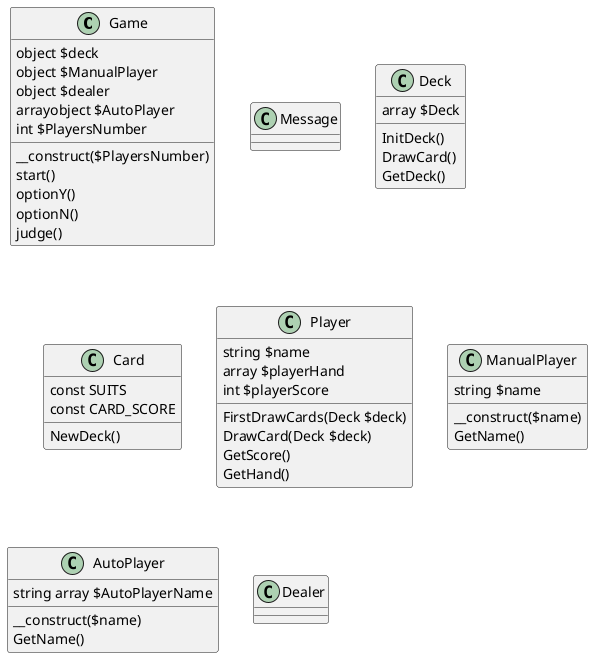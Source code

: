 @startuml Blackjack
class Game {
  object $deck
  object $ManualPlayer
  object $dealer
  arrayobject $AutoPlayer
  int $PlayersNumber
  __construct($PlayersNumber)
  start()
  optionY()
  optionN()
  judge()
}
class Message {

}
class Deck {
  array $Deck
  InitDeck()
  DrawCard()
  GetDeck()

}
class Card {
  const SUITS
  const CARD_SCORE
  NewDeck()
}
class Player {
  string $name
  array $playerHand
  int $playerScore
  FirstDrawCards(Deck $deck)
  DrawCard(Deck $deck)
  GetScore()
  GetHand()

}
class ManualPlayer {
  string $name
  __construct($name)
  GetName()

}
class AutoPlayer {
  string array $AutoPlayerName
  __construct($name)
  GetName()

}
class Dealer {
}
@enduml
